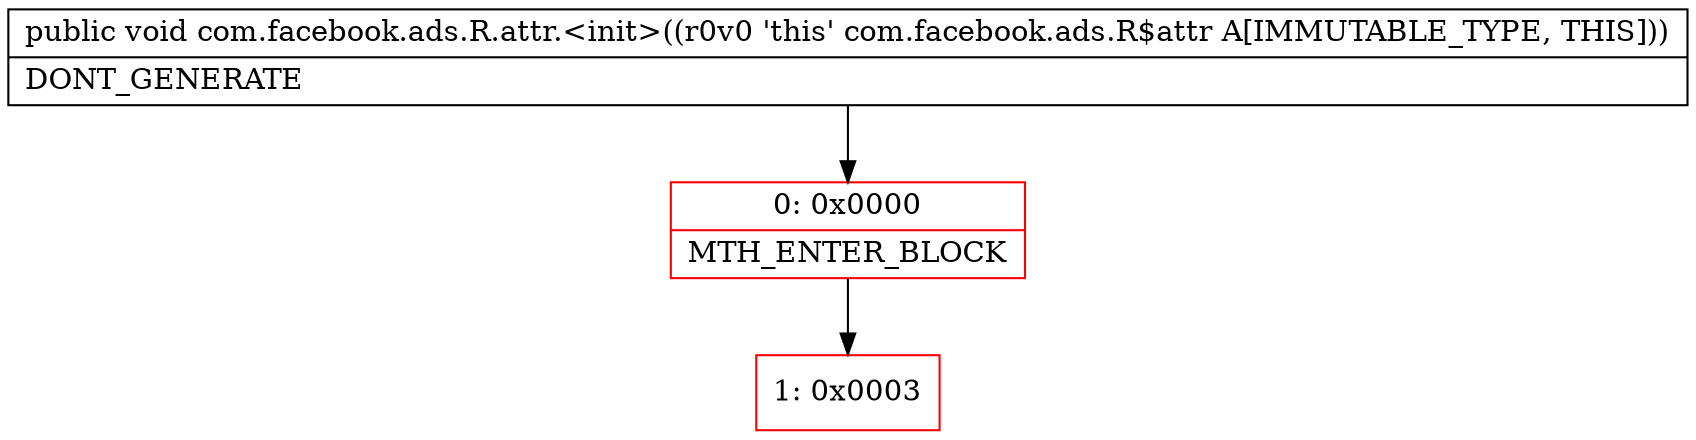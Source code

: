 digraph "CFG forcom.facebook.ads.R.attr.\<init\>()V" {
subgraph cluster_Region_781854041 {
label = "R(0)";
node [shape=record,color=blue];
}
Node_0 [shape=record,color=red,label="{0\:\ 0x0000|MTH_ENTER_BLOCK\l}"];
Node_1 [shape=record,color=red,label="{1\:\ 0x0003}"];
MethodNode[shape=record,label="{public void com.facebook.ads.R.attr.\<init\>((r0v0 'this' com.facebook.ads.R$attr A[IMMUTABLE_TYPE, THIS]))  | DONT_GENERATE\l}"];
MethodNode -> Node_0;
Node_0 -> Node_1;
}

